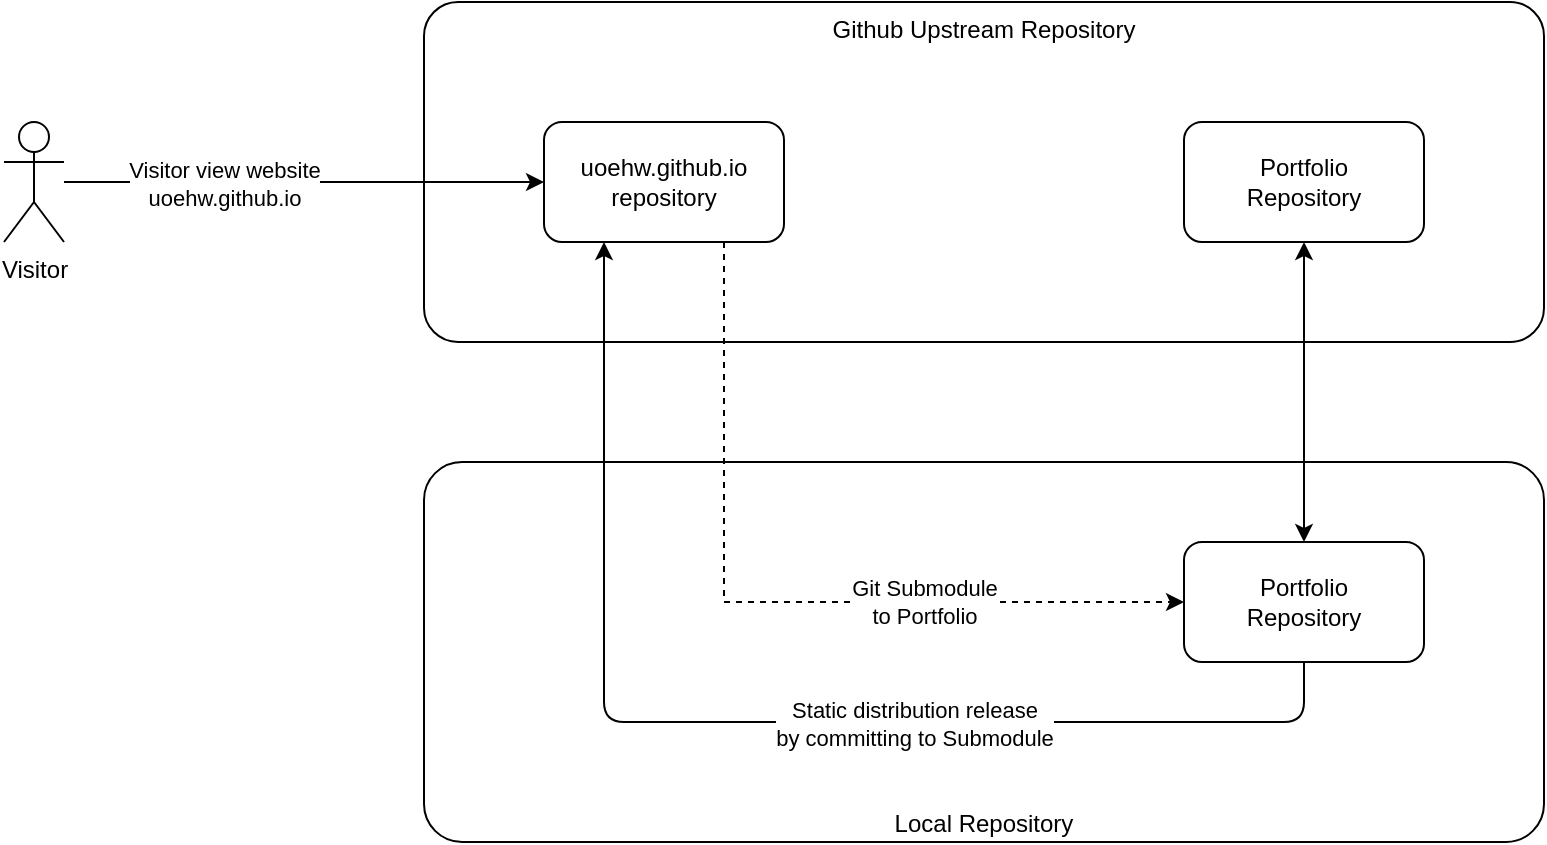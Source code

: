 <mxfile version="24.6.4" type="device">
  <diagram name="Page-1" id="Q2y9OdtFbIF-ZuR_Zk4G">
    <mxGraphModel dx="2116" dy="803" grid="1" gridSize="10" guides="1" tooltips="1" connect="1" arrows="1" fold="1" page="1" pageScale="1" pageWidth="850" pageHeight="1100" math="0" shadow="0">
      <root>
        <mxCell id="0" />
        <mxCell id="1" parent="0" />
        <mxCell id="3yqVFi_t0Vpzy8jQwV9_-9" value="Github Upstream Repository" style="rounded=1;whiteSpace=wrap;html=1;arcSize=10;verticalAlign=top;" vertex="1" parent="1">
          <mxGeometry x="200" y="90" width="560" height="170" as="geometry" />
        </mxCell>
        <mxCell id="3yqVFi_t0Vpzy8jQwV9_-8" value="Local Repository" style="rounded=1;whiteSpace=wrap;html=1;arcSize=10;verticalAlign=bottom;" vertex="1" parent="1">
          <mxGeometry x="200" y="320" width="560" height="190" as="geometry" />
        </mxCell>
        <mxCell id="3yqVFi_t0Vpzy8jQwV9_-3" style="edgeStyle=orthogonalEdgeStyle;rounded=1;orthogonalLoop=1;jettySize=auto;html=1;curved=0;entryX=0.25;entryY=1;entryDx=0;entryDy=0;" edge="1" parent="1" source="3yqVFi_t0Vpzy8jQwV9_-1" target="3yqVFi_t0Vpzy8jQwV9_-2">
          <mxGeometry relative="1" as="geometry">
            <Array as="points">
              <mxPoint x="640" y="450" />
              <mxPoint x="290" y="450" />
            </Array>
          </mxGeometry>
        </mxCell>
        <mxCell id="3yqVFi_t0Vpzy8jQwV9_-4" value="Static distribution release&lt;div&gt;by committing to Submodule&lt;/div&gt;" style="edgeLabel;html=1;align=center;verticalAlign=middle;resizable=0;points=[];" vertex="1" connectable="0" parent="3yqVFi_t0Vpzy8jQwV9_-3">
          <mxGeometry x="0.027" y="1" relative="1" as="geometry">
            <mxPoint x="93" as="offset" />
          </mxGeometry>
        </mxCell>
        <mxCell id="3yqVFi_t0Vpzy8jQwV9_-11" style="edgeStyle=orthogonalEdgeStyle;rounded=0;orthogonalLoop=1;jettySize=auto;html=1;startArrow=classic;startFill=1;" edge="1" parent="1" source="3yqVFi_t0Vpzy8jQwV9_-1" target="3yqVFi_t0Vpzy8jQwV9_-10">
          <mxGeometry relative="1" as="geometry" />
        </mxCell>
        <mxCell id="3yqVFi_t0Vpzy8jQwV9_-1" value="Portfolio&lt;div&gt;Repository&lt;/div&gt;" style="rounded=1;whiteSpace=wrap;html=1;" vertex="1" parent="1">
          <mxGeometry x="580" y="360" width="120" height="60" as="geometry" />
        </mxCell>
        <mxCell id="3yqVFi_t0Vpzy8jQwV9_-5" style="edgeStyle=orthogonalEdgeStyle;rounded=0;orthogonalLoop=1;jettySize=auto;html=1;dashed=1;" edge="1" parent="1" source="3yqVFi_t0Vpzy8jQwV9_-2" target="3yqVFi_t0Vpzy8jQwV9_-1">
          <mxGeometry relative="1" as="geometry">
            <Array as="points">
              <mxPoint x="350" y="390" />
            </Array>
          </mxGeometry>
        </mxCell>
        <mxCell id="3yqVFi_t0Vpzy8jQwV9_-6" value="Git Submodule&lt;div&gt;to Portfolio&lt;/div&gt;" style="edgeLabel;html=1;align=center;verticalAlign=middle;resizable=0;points=[];" vertex="1" connectable="0" parent="3yqVFi_t0Vpzy8jQwV9_-5">
          <mxGeometry x="-0.07" y="1" relative="1" as="geometry">
            <mxPoint x="89" y="1" as="offset" />
          </mxGeometry>
        </mxCell>
        <mxCell id="3yqVFi_t0Vpzy8jQwV9_-2" value="uoehw.github.io&lt;div&gt;repository&lt;/div&gt;" style="rounded=1;whiteSpace=wrap;html=1;" vertex="1" parent="1">
          <mxGeometry x="260" y="150" width="120" height="60" as="geometry" />
        </mxCell>
        <mxCell id="3yqVFi_t0Vpzy8jQwV9_-10" value="Portfolio&lt;div&gt;Repository&lt;/div&gt;" style="rounded=1;whiteSpace=wrap;html=1;" vertex="1" parent="1">
          <mxGeometry x="580" y="150" width="120" height="60" as="geometry" />
        </mxCell>
        <mxCell id="3yqVFi_t0Vpzy8jQwV9_-13" style="edgeStyle=orthogonalEdgeStyle;rounded=0;orthogonalLoop=1;jettySize=auto;html=1;entryX=0;entryY=0.5;entryDx=0;entryDy=0;" edge="1" parent="1" source="3yqVFi_t0Vpzy8jQwV9_-12" target="3yqVFi_t0Vpzy8jQwV9_-2">
          <mxGeometry relative="1" as="geometry" />
        </mxCell>
        <mxCell id="3yqVFi_t0Vpzy8jQwV9_-14" value="Visitor view website&lt;div&gt;uoehw.github.io&lt;/div&gt;" style="edgeLabel;html=1;align=center;verticalAlign=middle;resizable=0;points=[];" vertex="1" connectable="0" parent="3yqVFi_t0Vpzy8jQwV9_-13">
          <mxGeometry x="-0.337" y="-1" relative="1" as="geometry">
            <mxPoint as="offset" />
          </mxGeometry>
        </mxCell>
        <mxCell id="3yqVFi_t0Vpzy8jQwV9_-12" value="Visitor" style="shape=umlActor;verticalLabelPosition=bottom;verticalAlign=top;html=1;outlineConnect=0;" vertex="1" parent="1">
          <mxGeometry x="-10" y="150" width="30" height="60" as="geometry" />
        </mxCell>
      </root>
    </mxGraphModel>
  </diagram>
</mxfile>
